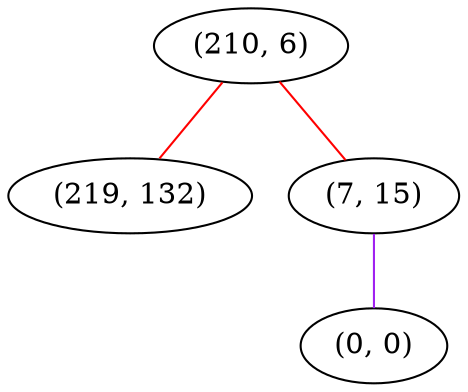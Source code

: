 graph "" {
"(210, 6)";
"(219, 132)";
"(7, 15)";
"(0, 0)";
"(210, 6)" -- "(219, 132)"  [color=red, key=0, weight=1];
"(210, 6)" -- "(7, 15)"  [color=red, key=0, weight=1];
"(7, 15)" -- "(0, 0)"  [color=purple, key=0, weight=4];
}

